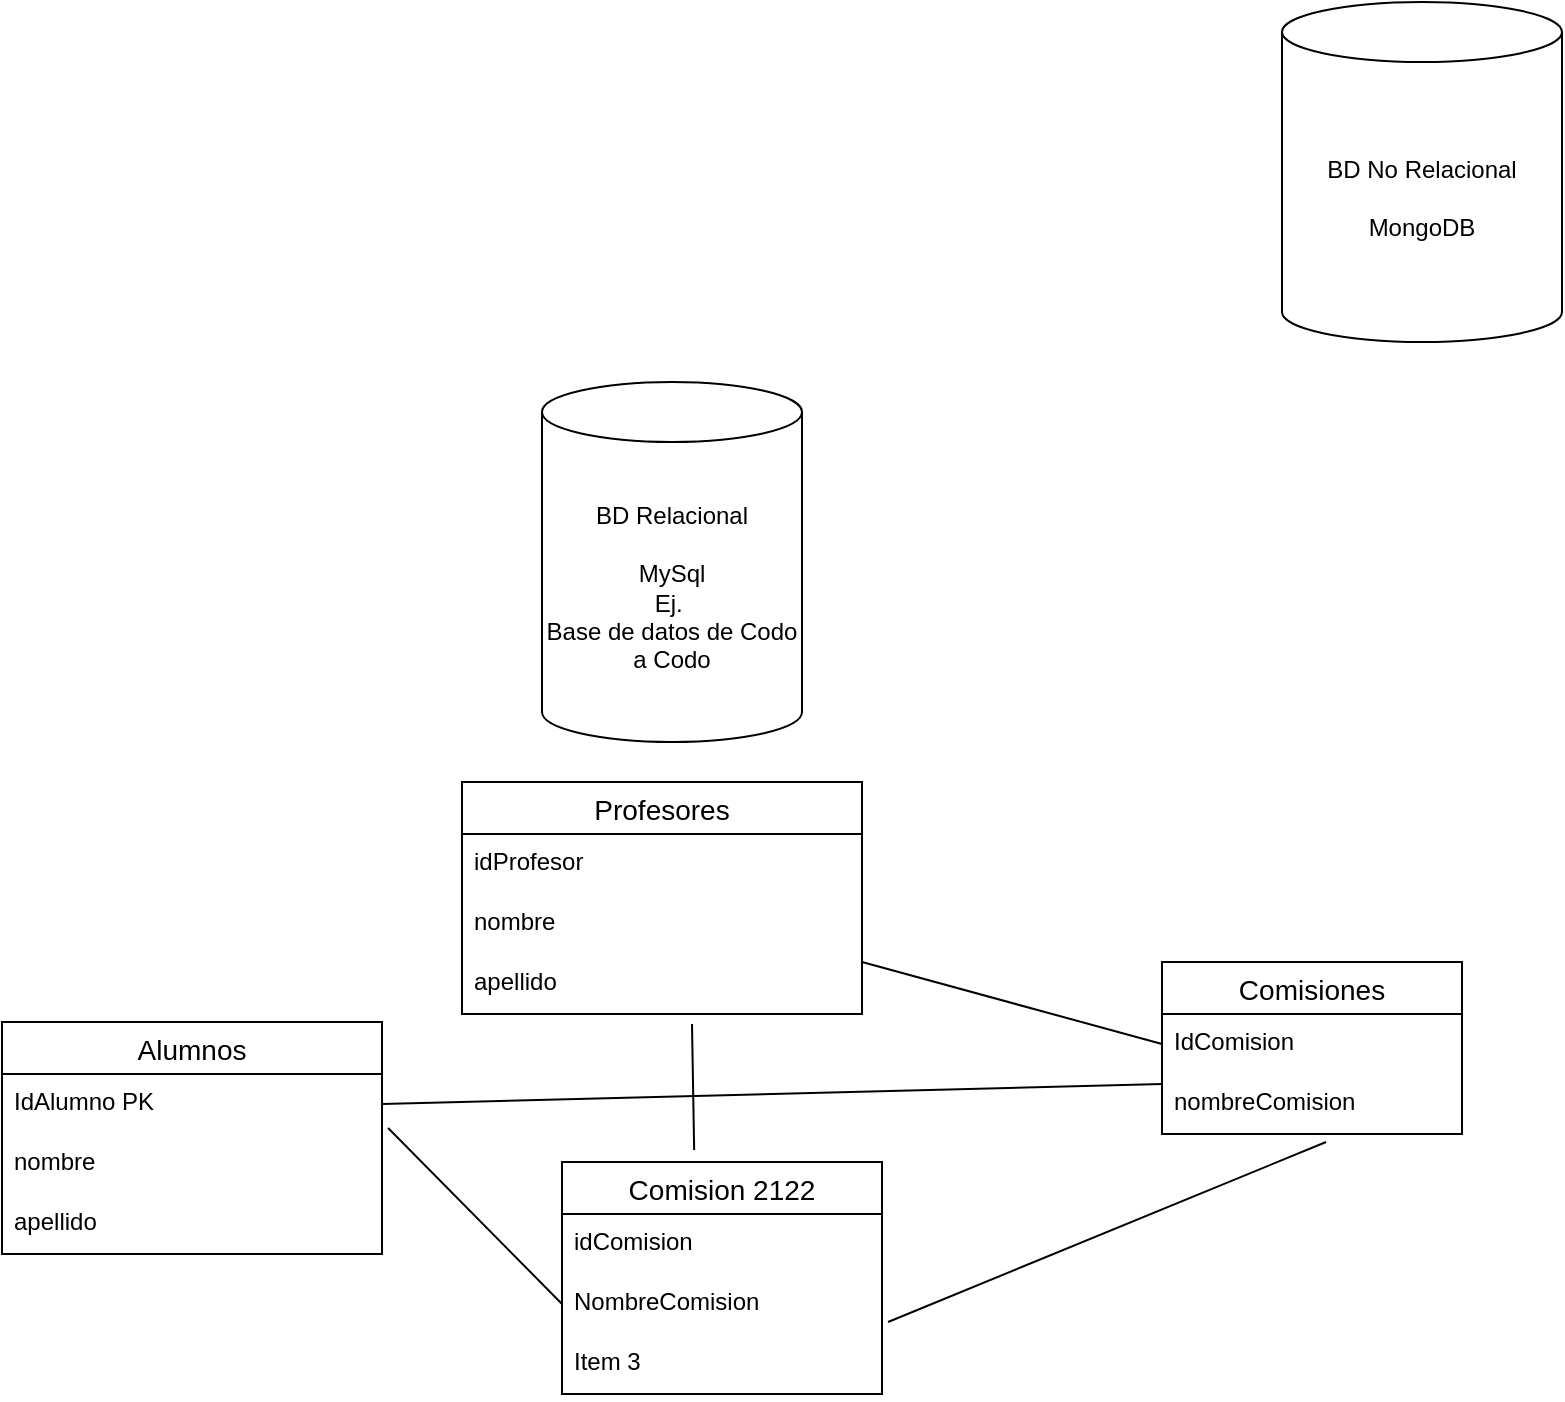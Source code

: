 <mxfile version="14.7.6" type="github">
  <diagram id="IDdnRhWd4ric8Z5P6O-M" name="Page-1">
    <mxGraphModel dx="1886" dy="832" grid="1" gridSize="10" guides="1" tooltips="1" connect="1" arrows="1" fold="1" page="1" pageScale="1" pageWidth="850" pageHeight="1100" math="0" shadow="0">
      <root>
        <mxCell id="0" />
        <mxCell id="1" parent="0" />
        <mxCell id="ejr2YfxU7ED3KMRfpsEY-1" value="BD Relacional&lt;br&gt;&lt;br&gt;MySql&lt;br&gt;Ej.&amp;nbsp;&lt;br&gt;Base de datos de Codo a Codo" style="shape=cylinder3;whiteSpace=wrap;html=1;boundedLbl=1;backgroundOutline=1;size=15;" vertex="1" parent="1">
          <mxGeometry x="310" y="200" width="130" height="180" as="geometry" />
        </mxCell>
        <mxCell id="ejr2YfxU7ED3KMRfpsEY-2" value="BD No Relacional&lt;br&gt;&lt;br&gt;MongoDB" style="shape=cylinder3;whiteSpace=wrap;html=1;boundedLbl=1;backgroundOutline=1;size=15;" vertex="1" parent="1">
          <mxGeometry x="680" y="10" width="140" height="170" as="geometry" />
        </mxCell>
        <mxCell id="ejr2YfxU7ED3KMRfpsEY-4" value="Alumnos" style="swimlane;fontStyle=0;childLayout=stackLayout;horizontal=1;startSize=26;horizontalStack=0;resizeParent=1;resizeParentMax=0;resizeLast=0;collapsible=1;marginBottom=0;align=center;fontSize=14;" vertex="1" parent="1">
          <mxGeometry x="40" y="520" width="190" height="116" as="geometry">
            <mxRectangle x="50" y="400" width="90" height="26" as="alternateBounds" />
          </mxGeometry>
        </mxCell>
        <mxCell id="ejr2YfxU7ED3KMRfpsEY-5" value="IdAlumno PK" style="text;strokeColor=none;fillColor=none;spacingLeft=4;spacingRight=4;overflow=hidden;rotatable=0;points=[[0,0.5],[1,0.5]];portConstraint=eastwest;fontSize=12;" vertex="1" parent="ejr2YfxU7ED3KMRfpsEY-4">
          <mxGeometry y="26" width="190" height="30" as="geometry" />
        </mxCell>
        <mxCell id="ejr2YfxU7ED3KMRfpsEY-6" value="nombre" style="text;strokeColor=none;fillColor=none;spacingLeft=4;spacingRight=4;overflow=hidden;rotatable=0;points=[[0,0.5],[1,0.5]];portConstraint=eastwest;fontSize=12;" vertex="1" parent="ejr2YfxU7ED3KMRfpsEY-4">
          <mxGeometry y="56" width="190" height="30" as="geometry" />
        </mxCell>
        <mxCell id="ejr2YfxU7ED3KMRfpsEY-7" value="apellido" style="text;strokeColor=none;fillColor=none;spacingLeft=4;spacingRight=4;overflow=hidden;rotatable=0;points=[[0,0.5],[1,0.5]];portConstraint=eastwest;fontSize=12;" vertex="1" parent="ejr2YfxU7ED3KMRfpsEY-4">
          <mxGeometry y="86" width="190" height="30" as="geometry" />
        </mxCell>
        <mxCell id="ejr2YfxU7ED3KMRfpsEY-8" value="Profesores" style="swimlane;fontStyle=0;childLayout=stackLayout;horizontal=1;startSize=26;horizontalStack=0;resizeParent=1;resizeParentMax=0;resizeLast=0;collapsible=1;marginBottom=0;align=center;fontSize=14;" vertex="1" parent="1">
          <mxGeometry x="270" y="400" width="200" height="116" as="geometry" />
        </mxCell>
        <mxCell id="ejr2YfxU7ED3KMRfpsEY-23" value="" style="endArrow=none;html=1;entryX=0;entryY=0.5;entryDx=0;entryDy=0;" edge="1" parent="ejr2YfxU7ED3KMRfpsEY-8" target="ejr2YfxU7ED3KMRfpsEY-13">
          <mxGeometry width="50" height="50" relative="1" as="geometry">
            <mxPoint x="200" y="90" as="sourcePoint" />
            <mxPoint x="250" y="40" as="targetPoint" />
          </mxGeometry>
        </mxCell>
        <mxCell id="ejr2YfxU7ED3KMRfpsEY-9" value="idProfesor" style="text;strokeColor=none;fillColor=none;spacingLeft=4;spacingRight=4;overflow=hidden;rotatable=0;points=[[0,0.5],[1,0.5]];portConstraint=eastwest;fontSize=12;" vertex="1" parent="ejr2YfxU7ED3KMRfpsEY-8">
          <mxGeometry y="26" width="200" height="30" as="geometry" />
        </mxCell>
        <mxCell id="ejr2YfxU7ED3KMRfpsEY-10" value="nombre" style="text;strokeColor=none;fillColor=none;spacingLeft=4;spacingRight=4;overflow=hidden;rotatable=0;points=[[0,0.5],[1,0.5]];portConstraint=eastwest;fontSize=12;" vertex="1" parent="ejr2YfxU7ED3KMRfpsEY-8">
          <mxGeometry y="56" width="200" height="30" as="geometry" />
        </mxCell>
        <mxCell id="ejr2YfxU7ED3KMRfpsEY-11" value="apellido" style="text;strokeColor=none;fillColor=none;spacingLeft=4;spacingRight=4;overflow=hidden;rotatable=0;points=[[0,0.5],[1,0.5]];portConstraint=eastwest;fontSize=12;" vertex="1" parent="ejr2YfxU7ED3KMRfpsEY-8">
          <mxGeometry y="86" width="200" height="30" as="geometry" />
        </mxCell>
        <mxCell id="ejr2YfxU7ED3KMRfpsEY-12" value="Comisiones" style="swimlane;fontStyle=0;childLayout=stackLayout;horizontal=1;startSize=26;horizontalStack=0;resizeParent=1;resizeParentMax=0;resizeLast=0;collapsible=1;marginBottom=0;align=center;fontSize=14;" vertex="1" parent="1">
          <mxGeometry x="620" y="490" width="150" height="86" as="geometry" />
        </mxCell>
        <mxCell id="ejr2YfxU7ED3KMRfpsEY-13" value="IdComision" style="text;strokeColor=none;fillColor=none;spacingLeft=4;spacingRight=4;overflow=hidden;rotatable=0;points=[[0,0.5],[1,0.5]];portConstraint=eastwest;fontSize=12;" vertex="1" parent="ejr2YfxU7ED3KMRfpsEY-12">
          <mxGeometry y="26" width="150" height="30" as="geometry" />
        </mxCell>
        <mxCell id="ejr2YfxU7ED3KMRfpsEY-14" value="nombreComision" style="text;strokeColor=none;fillColor=none;spacingLeft=4;spacingRight=4;overflow=hidden;rotatable=0;points=[[0,0.5],[1,0.5]];portConstraint=eastwest;fontSize=12;" vertex="1" parent="ejr2YfxU7ED3KMRfpsEY-12">
          <mxGeometry y="56" width="150" height="30" as="geometry" />
        </mxCell>
        <mxCell id="ejr2YfxU7ED3KMRfpsEY-16" value="Comision 2122" style="swimlane;fontStyle=0;childLayout=stackLayout;horizontal=1;startSize=26;horizontalStack=0;resizeParent=1;resizeParentMax=0;resizeLast=0;collapsible=1;marginBottom=0;align=center;fontSize=14;" vertex="1" parent="1">
          <mxGeometry x="320" y="590" width="160" height="116" as="geometry" />
        </mxCell>
        <mxCell id="ejr2YfxU7ED3KMRfpsEY-17" value="idComision" style="text;strokeColor=none;fillColor=none;spacingLeft=4;spacingRight=4;overflow=hidden;rotatable=0;points=[[0,0.5],[1,0.5]];portConstraint=eastwest;fontSize=12;" vertex="1" parent="ejr2YfxU7ED3KMRfpsEY-16">
          <mxGeometry y="26" width="160" height="30" as="geometry" />
        </mxCell>
        <mxCell id="ejr2YfxU7ED3KMRfpsEY-18" value="NombreComision" style="text;strokeColor=none;fillColor=none;spacingLeft=4;spacingRight=4;overflow=hidden;rotatable=0;points=[[0,0.5],[1,0.5]];portConstraint=eastwest;fontSize=12;" vertex="1" parent="ejr2YfxU7ED3KMRfpsEY-16">
          <mxGeometry y="56" width="160" height="30" as="geometry" />
        </mxCell>
        <mxCell id="ejr2YfxU7ED3KMRfpsEY-19" value="Item 3" style="text;strokeColor=none;fillColor=none;spacingLeft=4;spacingRight=4;overflow=hidden;rotatable=0;points=[[0,0.5],[1,0.5]];portConstraint=eastwest;fontSize=12;" vertex="1" parent="ejr2YfxU7ED3KMRfpsEY-16">
          <mxGeometry y="86" width="160" height="30" as="geometry" />
        </mxCell>
        <mxCell id="ejr2YfxU7ED3KMRfpsEY-24" value="" style="endArrow=none;html=1;exitX=0.413;exitY=-0.052;exitDx=0;exitDy=0;exitPerimeter=0;entryX=0.575;entryY=1.167;entryDx=0;entryDy=0;entryPerimeter=0;" edge="1" parent="1" source="ejr2YfxU7ED3KMRfpsEY-16" target="ejr2YfxU7ED3KMRfpsEY-11">
          <mxGeometry width="50" height="50" relative="1" as="geometry">
            <mxPoint x="370" y="550" as="sourcePoint" />
            <mxPoint x="420" y="500" as="targetPoint" />
          </mxGeometry>
        </mxCell>
        <mxCell id="ejr2YfxU7ED3KMRfpsEY-25" value="" style="endArrow=none;html=1;entryX=0.547;entryY=1.133;entryDx=0;entryDy=0;entryPerimeter=0;exitX=1.019;exitY=-0.2;exitDx=0;exitDy=0;exitPerimeter=0;" edge="1" parent="1" source="ejr2YfxU7ED3KMRfpsEY-19" target="ejr2YfxU7ED3KMRfpsEY-14">
          <mxGeometry width="50" height="50" relative="1" as="geometry">
            <mxPoint x="450" y="680" as="sourcePoint" />
            <mxPoint x="500" y="630" as="targetPoint" />
          </mxGeometry>
        </mxCell>
        <mxCell id="ejr2YfxU7ED3KMRfpsEY-26" value="" style="endArrow=none;html=1;entryX=0;entryY=0.5;entryDx=0;entryDy=0;exitX=1.016;exitY=-0.1;exitDx=0;exitDy=0;exitPerimeter=0;" edge="1" parent="1" source="ejr2YfxU7ED3KMRfpsEY-6" target="ejr2YfxU7ED3KMRfpsEY-18">
          <mxGeometry width="50" height="50" relative="1" as="geometry">
            <mxPoint x="400" y="450" as="sourcePoint" />
            <mxPoint x="450" y="400" as="targetPoint" />
          </mxGeometry>
        </mxCell>
        <mxCell id="ejr2YfxU7ED3KMRfpsEY-27" value="" style="endArrow=none;html=1;entryX=0;entryY=0.167;entryDx=0;entryDy=0;entryPerimeter=0;exitX=1;exitY=0.5;exitDx=0;exitDy=0;" edge="1" parent="1" source="ejr2YfxU7ED3KMRfpsEY-5" target="ejr2YfxU7ED3KMRfpsEY-14">
          <mxGeometry width="50" height="50" relative="1" as="geometry">
            <mxPoint x="400" y="450" as="sourcePoint" />
            <mxPoint x="450" y="400" as="targetPoint" />
          </mxGeometry>
        </mxCell>
      </root>
    </mxGraphModel>
  </diagram>
</mxfile>
